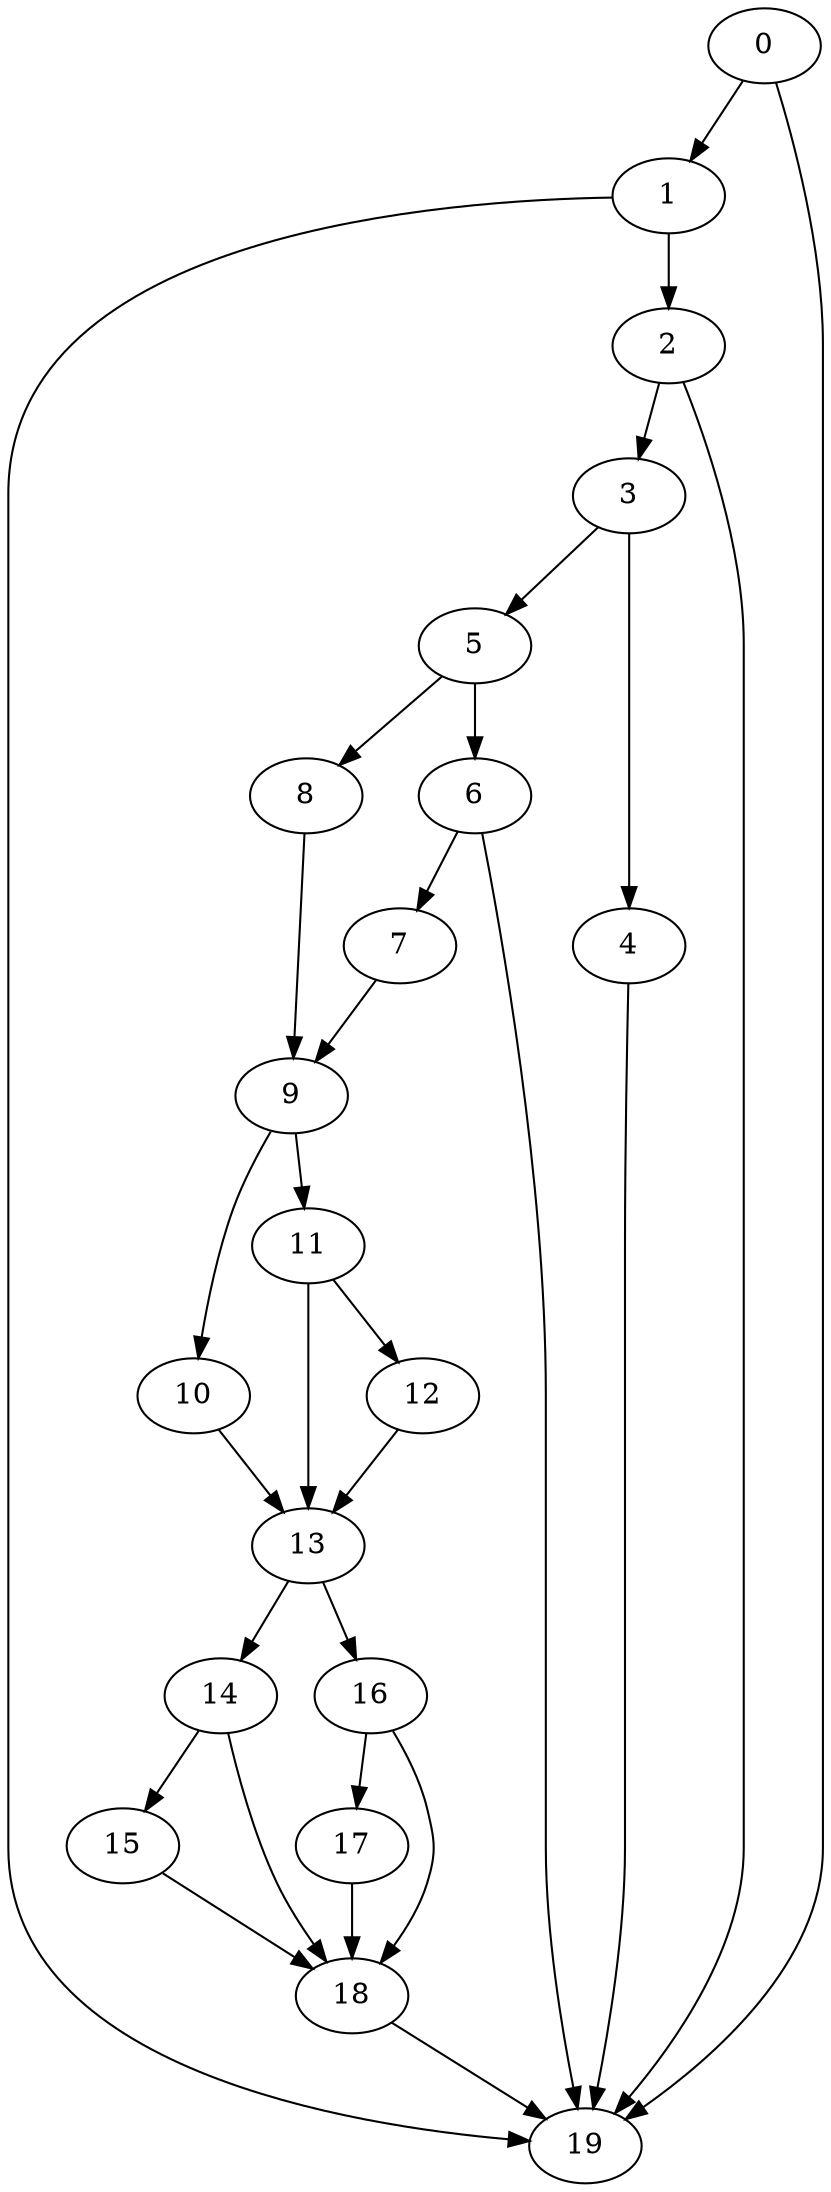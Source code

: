 digraph {
	0
	1
	2
	3
	4
	5
	6
	7
	8
	9
	10
	11
	12
	13
	14
	15
	16
	17
	18
	19
	1 -> 2
	5 -> 8
	9 -> 10
	13 -> 16
	0 -> 19
	1 -> 19
	2 -> 19
	4 -> 19
	6 -> 19
	18 -> 19
	2 -> 3
	5 -> 6
	6 -> 7
	10 -> 13
	11 -> 13
	12 -> 13
	15 -> 18
	16 -> 18
	17 -> 18
	14 -> 18
	0 -> 1
	3 -> 4
	3 -> 5
	13 -> 14
	14 -> 15
	16 -> 17
	7 -> 9
	8 -> 9
	9 -> 11
	11 -> 12
}
